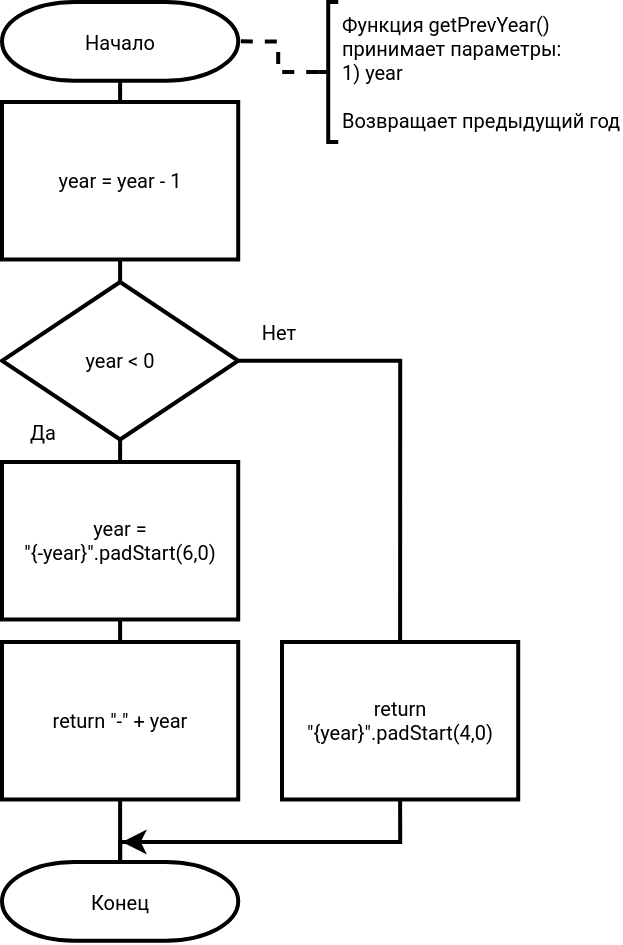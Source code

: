 <mxfile version="20.2.3" type="device"><diagram id="-RcHWod6rDAgMTsV8uwh" name="Page-1"><mxGraphModel dx="1422" dy="865" grid="1" gridSize="10" guides="1" tooltips="1" connect="1" arrows="1" fold="1" page="1" pageScale="1" pageWidth="827" pageHeight="1169" math="0" shadow="0"><root><mxCell id="0"/><mxCell id="1" parent="0"/><mxCell id="5XxHp6BvORFHNluilhop-10" style="edgeStyle=orthogonalEdgeStyle;rounded=0;orthogonalLoop=1;jettySize=auto;html=1;exitX=0.5;exitY=1;exitDx=0;exitDy=0;exitPerimeter=0;entryX=0.5;entryY=0;entryDx=0;entryDy=0;strokeWidth=2;endArrow=none;endFill=0;fontFamily=Roboto;fontSize=10;fontSource=https%3A%2F%2Ffonts.googleapis.com%2Fcss%3Ffamily%3DRoboto;" parent="1" source="5XxHp6BvORFHNluilhop-1" target="5XxHp6BvORFHNluilhop-2" edge="1"><mxGeometry relative="1" as="geometry"/></mxCell><mxCell id="5XxHp6BvORFHNluilhop-1" value="Начало" style="strokeWidth=2;html=1;shape=mxgraph.flowchart.terminator;whiteSpace=wrap;fontFamily=Roboto;fontSize=10;fontSource=https%3A%2F%2Ffonts.googleapis.com%2Fcss%3Ffamily%3DRoboto;" parent="1" vertex="1"><mxGeometry x="40" y="40" width="118.11" height="39.37" as="geometry"/></mxCell><mxCell id="5XxHp6BvORFHNluilhop-11" style="edgeStyle=orthogonalEdgeStyle;rounded=0;orthogonalLoop=1;jettySize=auto;html=1;exitX=0.5;exitY=1;exitDx=0;exitDy=0;entryX=0.5;entryY=0;entryDx=0;entryDy=0;entryPerimeter=0;endArrow=none;endFill=0;strokeWidth=2;fontFamily=Roboto;fontSize=10;fontSource=https%3A%2F%2Ffonts.googleapis.com%2Fcss%3Ffamily%3DRoboto;" parent="1" source="5XxHp6BvORFHNluilhop-2" target="5XxHp6BvORFHNluilhop-3" edge="1"><mxGeometry relative="1" as="geometry"/></mxCell><mxCell id="5XxHp6BvORFHNluilhop-2" value="year = year - 1" style="rounded=0;whiteSpace=wrap;html=1;absoluteArcSize=1;arcSize=14;strokeWidth=2;fontFamily=Roboto;fontSize=10;fontSource=https%3A%2F%2Ffonts.googleapis.com%2Fcss%3Ffamily%3DRoboto;" parent="1" vertex="1"><mxGeometry x="40" y="90" width="118.11" height="78.74" as="geometry"/></mxCell><mxCell id="5XxHp6BvORFHNluilhop-12" style="edgeStyle=orthogonalEdgeStyle;rounded=0;orthogonalLoop=1;jettySize=auto;html=1;exitX=0.5;exitY=1;exitDx=0;exitDy=0;exitPerimeter=0;entryX=0.5;entryY=0;entryDx=0;entryDy=0;endArrow=none;endFill=0;strokeWidth=2;fontFamily=Roboto;fontSize=10;fontSource=https%3A%2F%2Ffonts.googleapis.com%2Fcss%3Ffamily%3DRoboto;" parent="1" source="5XxHp6BvORFHNluilhop-3" target="5XxHp6BvORFHNluilhop-5" edge="1"><mxGeometry relative="1" as="geometry"/></mxCell><mxCell id="5XxHp6BvORFHNluilhop-15" style="edgeStyle=orthogonalEdgeStyle;rounded=0;orthogonalLoop=1;jettySize=auto;html=1;exitX=1;exitY=0.5;exitDx=0;exitDy=0;exitPerimeter=0;entryX=0.5;entryY=0;entryDx=0;entryDy=0;endArrow=none;endFill=0;strokeWidth=2;fontFamily=Roboto;fontSize=10;fontSource=https%3A%2F%2Ffonts.googleapis.com%2Fcss%3Ffamily%3DRoboto;" parent="1" source="5XxHp6BvORFHNluilhop-3" target="5XxHp6BvORFHNluilhop-8" edge="1"><mxGeometry relative="1" as="geometry"/></mxCell><mxCell id="5XxHp6BvORFHNluilhop-3" value="year &amp;lt; 0" style="strokeWidth=2;html=1;shape=mxgraph.flowchart.decision;whiteSpace=wrap;fontFamily=Roboto;fontSize=10;fontSource=https%3A%2F%2Ffonts.googleapis.com%2Fcss%3Ffamily%3DRoboto;" parent="1" vertex="1"><mxGeometry x="40" y="180" width="118.11" height="78.74" as="geometry"/></mxCell><mxCell id="5XxHp6BvORFHNluilhop-13" style="edgeStyle=orthogonalEdgeStyle;rounded=0;orthogonalLoop=1;jettySize=auto;html=1;exitX=0.5;exitY=1;exitDx=0;exitDy=0;entryX=0.5;entryY=0;entryDx=0;entryDy=0;endArrow=none;endFill=0;strokeWidth=2;fontFamily=Roboto;fontSize=10;fontSource=https%3A%2F%2Ffonts.googleapis.com%2Fcss%3Ffamily%3DRoboto;" parent="1" source="5XxHp6BvORFHNluilhop-5" target="5XxHp6BvORFHNluilhop-7" edge="1"><mxGeometry relative="1" as="geometry"/></mxCell><mxCell id="5XxHp6BvORFHNluilhop-5" value="year =&lt;br style=&quot;font-size: 10px;&quot;&gt;&quot;{-year}&quot;.padStart(6,0)" style="rounded=0;whiteSpace=wrap;html=1;absoluteArcSize=1;arcSize=14;strokeWidth=2;fontFamily=Roboto;fontSize=10;fontSource=https%3A%2F%2Ffonts.googleapis.com%2Fcss%3Ffamily%3DRoboto;" parent="1" vertex="1"><mxGeometry x="40" y="270" width="118.11" height="78.74" as="geometry"/></mxCell><mxCell id="5XxHp6BvORFHNluilhop-14" style="edgeStyle=orthogonalEdgeStyle;rounded=0;orthogonalLoop=1;jettySize=auto;html=1;exitX=0.5;exitY=1;exitDx=0;exitDy=0;entryX=0.5;entryY=0;entryDx=0;entryDy=0;entryPerimeter=0;endArrow=none;endFill=0;strokeWidth=2;fontFamily=Roboto;fontSize=10;fontSource=https%3A%2F%2Ffonts.googleapis.com%2Fcss%3Ffamily%3DRoboto;" parent="1" source="5XxHp6BvORFHNluilhop-7" target="5XxHp6BvORFHNluilhop-9" edge="1"><mxGeometry relative="1" as="geometry"/></mxCell><mxCell id="5XxHp6BvORFHNluilhop-7" value="return &quot;-&quot; + year" style="rounded=0;whiteSpace=wrap;html=1;absoluteArcSize=1;arcSize=14;strokeWidth=2;fontFamily=Roboto;fontSize=10;fontSource=https%3A%2F%2Ffonts.googleapis.com%2Fcss%3Ffamily%3DRoboto;" parent="1" vertex="1"><mxGeometry x="40" y="360" width="118.11" height="78.74" as="geometry"/></mxCell><mxCell id="5XxHp6BvORFHNluilhop-16" style="edgeStyle=orthogonalEdgeStyle;rounded=0;orthogonalLoop=1;jettySize=auto;html=1;exitX=0.5;exitY=1;exitDx=0;exitDy=0;entryX=0.5;entryY=0;entryDx=0;entryDy=0;entryPerimeter=0;endArrow=none;endFill=0;strokeWidth=2;fontFamily=Roboto;fontSize=10;fontSource=https%3A%2F%2Ffonts.googleapis.com%2Fcss%3Ffamily%3DRoboto;" parent="1" source="5XxHp6BvORFHNluilhop-8" target="5XxHp6BvORFHNluilhop-9" edge="1"><mxGeometry relative="1" as="geometry"><Array as="points"><mxPoint x="239" y="460"/><mxPoint x="99" y="460"/></Array></mxGeometry></mxCell><mxCell id="5XxHp6BvORFHNluilhop-8" value="return&lt;br style=&quot;font-size: 10px;&quot;&gt;&quot;{year}&quot;.padStart(4,0)" style="rounded=0;whiteSpace=wrap;html=1;absoluteArcSize=1;arcSize=14;strokeWidth=2;fontFamily=Roboto;fontSize=10;fontSource=https%3A%2F%2Ffonts.googleapis.com%2Fcss%3Ffamily%3DRoboto;" parent="1" vertex="1"><mxGeometry x="180" y="360" width="118.11" height="78.74" as="geometry"/></mxCell><mxCell id="5XxHp6BvORFHNluilhop-9" value="Конец" style="strokeWidth=2;html=1;shape=mxgraph.flowchart.terminator;whiteSpace=wrap;fontFamily=Roboto;fontSize=10;fontSource=https%3A%2F%2Ffonts.googleapis.com%2Fcss%3Ffamily%3DRoboto;" parent="1" vertex="1"><mxGeometry x="40" y="470" width="118.11" height="39.37" as="geometry"/></mxCell><mxCell id="5XxHp6BvORFHNluilhop-17" value="Да" style="text;html=1;align=center;verticalAlign=middle;resizable=0;points=[];autosize=1;strokeColor=none;fillColor=none;fontFamily=Roboto;fontSize=10;fontSource=https%3A%2F%2Ffonts.googleapis.com%2Fcss%3Ffamily%3DRoboto;" parent="1" vertex="1"><mxGeometry x="45" y="240" width="30" height="30" as="geometry"/></mxCell><mxCell id="5XxHp6BvORFHNluilhop-18" value="Нет" style="text;html=1;align=center;verticalAlign=middle;resizable=0;points=[];autosize=1;strokeColor=none;fillColor=none;fontFamily=Roboto;fontSize=10;fontSource=https%3A%2F%2Ffonts.googleapis.com%2Fcss%3Ffamily%3DRoboto;" parent="1" vertex="1"><mxGeometry x="158.11" y="190" width="40" height="30" as="geometry"/></mxCell><mxCell id="5XxHp6BvORFHNluilhop-19" value="" style="endArrow=classic;html=1;rounded=0;strokeWidth=2;fontFamily=Roboto;fontSize=10;fontSource=https%3A%2F%2Ffonts.googleapis.com%2Fcss%3Ffamily%3DRoboto;" parent="1" edge="1"><mxGeometry width="50" height="50" relative="1" as="geometry"><mxPoint x="240" y="460" as="sourcePoint"/><mxPoint x="100" y="460" as="targetPoint"/></mxGeometry></mxCell><mxCell id="5XxHp6BvORFHNluilhop-21" style="edgeStyle=orthogonalEdgeStyle;rounded=0;orthogonalLoop=1;jettySize=auto;html=1;exitX=0;exitY=0.5;exitDx=0;exitDy=0;exitPerimeter=0;entryX=1;entryY=0.5;entryDx=0;entryDy=0;entryPerimeter=0;endArrow=none;endFill=0;strokeWidth=2;dashed=1;fontFamily=Roboto;fontSize=10;fontSource=https%3A%2F%2Ffonts.googleapis.com%2Fcss%3Ffamily%3DRoboto;" parent="1" source="5XxHp6BvORFHNluilhop-20" target="5XxHp6BvORFHNluilhop-1" edge="1"><mxGeometry relative="1" as="geometry"/></mxCell><mxCell id="5XxHp6BvORFHNluilhop-20" value="Функция getPrevYear()&lt;br style=&quot;font-size: 10px;&quot;&gt;принимает параметры:&lt;br style=&quot;font-size: 10px;&quot;&gt;1) year&lt;br style=&quot;font-size: 10px;&quot;&gt;&lt;br style=&quot;font-size: 10px;&quot;&gt;Возвращает предыдущий год" style="strokeWidth=2;html=1;shape=mxgraph.flowchart.annotation_2;align=left;labelPosition=right;pointerEvents=1;fontFamily=Roboto;fontSize=10;fontSource=https%3A%2F%2Ffonts.googleapis.com%2Fcss%3Ffamily%3DRoboto;" parent="1" vertex="1"><mxGeometry x="198.11" y="40" width="10" height="70" as="geometry"/></mxCell></root></mxGraphModel></diagram></mxfile>
